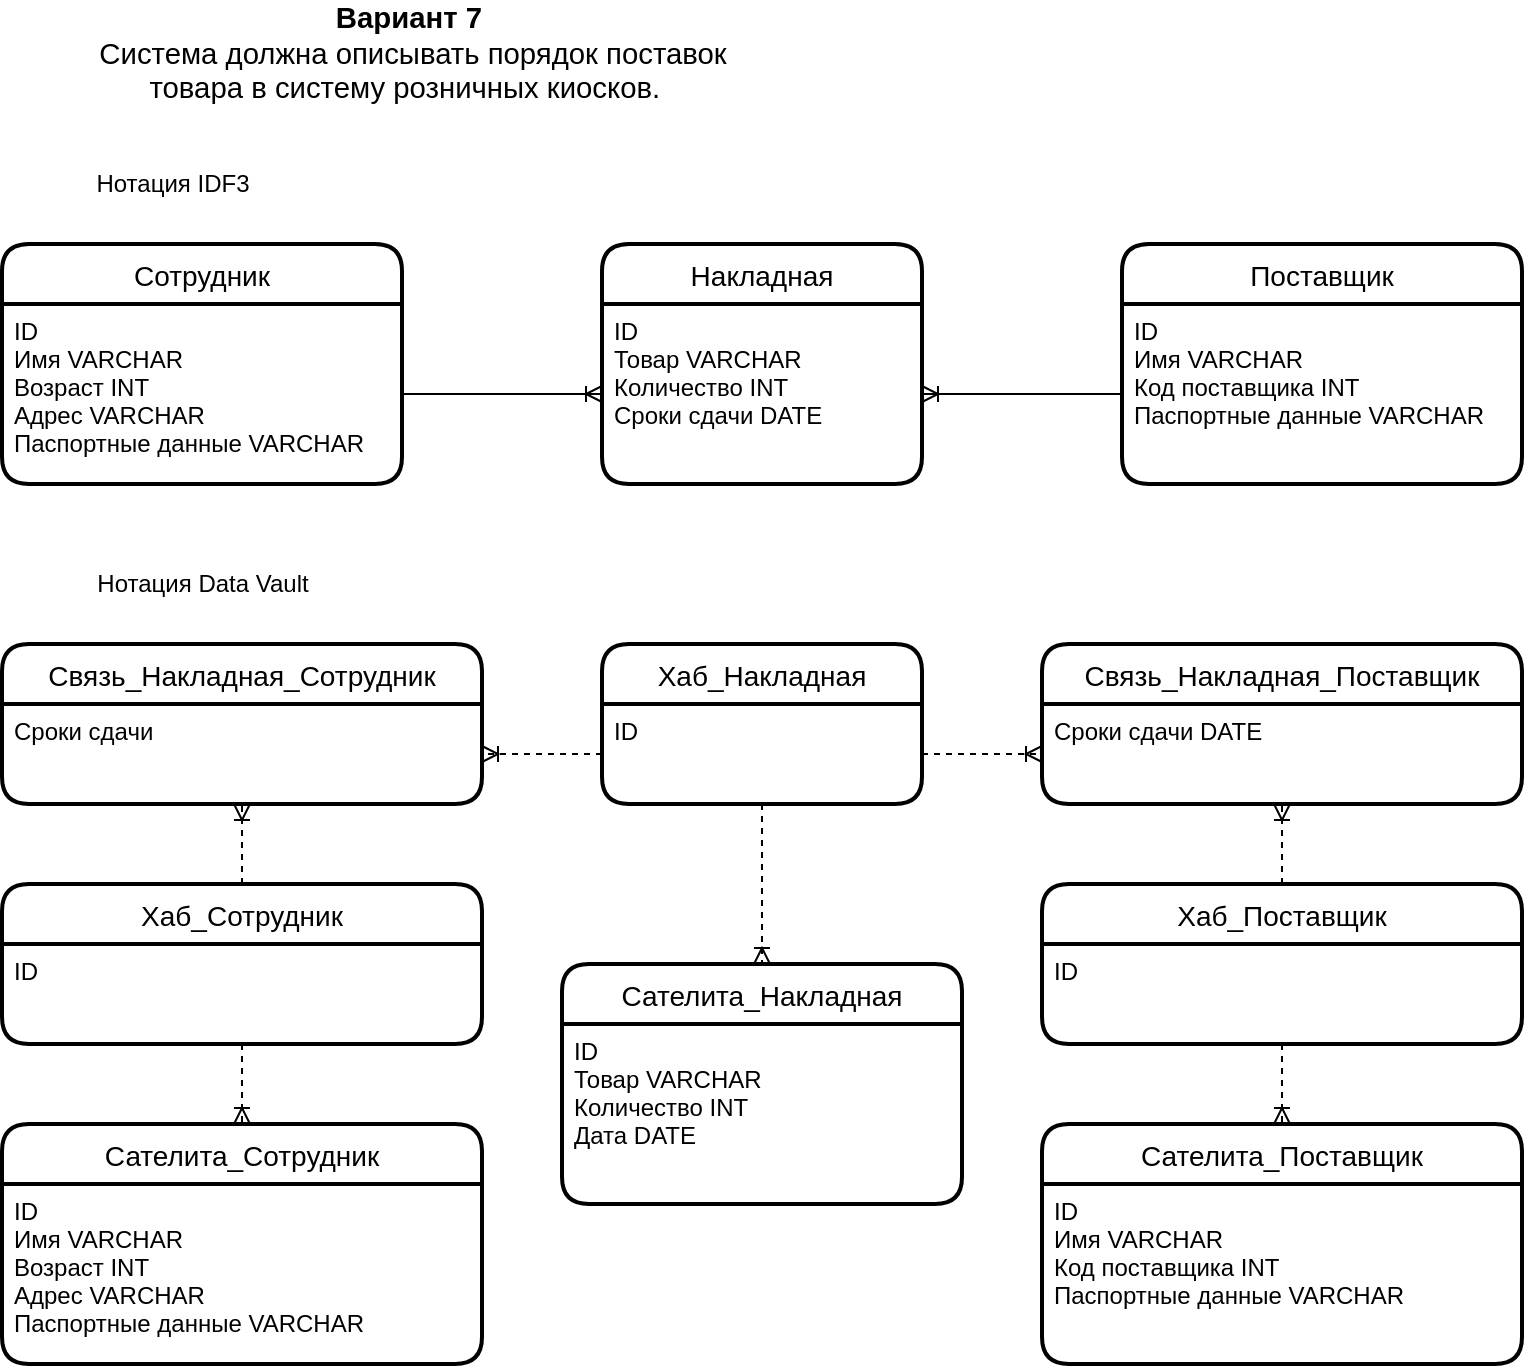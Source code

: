 <mxfile version="13.7.9" type="device"><diagram id="yDBRZiaTPx-2oKyrs-rQ" name="Страница 1"><mxGraphModel dx="766" dy="844" grid="0" gridSize="10" guides="1" tooltips="1" connect="1" arrows="1" fold="1" page="1" pageScale="1" pageWidth="827" pageHeight="1169" math="0" shadow="0"><root><mxCell id="0"/><mxCell id="1" parent="0"/><mxCell id="eij8mgXqUikKY7fD8WlG-15" value="&lt;p class=&quot;paragraph&quot; style=&quot;margin: 0cm ; vertical-align: baseline&quot;&gt;&lt;span class=&quot;normaltextrun&quot;&gt;&lt;b&gt;&lt;span style=&quot;font-size: 11.0pt ; font-family: &amp;#34;arial&amp;#34; , sans-serif&quot;&gt;Вариант 7&lt;/span&gt;&lt;/b&gt;&lt;/span&gt;&lt;span class=&quot;normaltextrun&quot;&gt;&lt;span style=&quot;font-size: 11.0pt ; font-family: &amp;#34;arial&amp;#34; , sans-serif&quot;&gt;&amp;nbsp;&lt;/span&gt;&lt;/span&gt;&lt;/p&gt;&lt;p class=&quot;paragraph&quot; style=&quot;margin: 0cm ; vertical-align: baseline&quot;&gt;&lt;span class=&quot;normaltextrun&quot;&gt;&lt;span style=&quot;font-size: 11.0pt ; font-family: &amp;#34;arial&amp;#34; , sans-serif&quot;&gt;Система должна описывать порядок поставок&lt;br&gt;товара в систему розничных киосков.&amp;nbsp;&lt;/span&gt;&lt;/span&gt;&lt;span class=&quot;eop&quot;&gt;&lt;span style=&quot;font-size: 11.0pt ; font-family: &amp;#34;arial&amp;#34; , sans-serif&quot;&gt;&amp;nbsp;&lt;/span&gt;&lt;/span&gt;&lt;span style=&quot;font-size: 9.0pt ; font-family: &amp;#34;segoe ui&amp;#34; , sans-serif&quot;&gt;&lt;/span&gt;&lt;/p&gt;" style="text;html=1;align=center;verticalAlign=middle;resizable=0;points=[];autosize=1;" parent="1" vertex="1"><mxGeometry x="80" y="40" width="330" height="50" as="geometry"/></mxCell><mxCell id="eij8mgXqUikKY7fD8WlG-13" value="Поставщик" style="swimlane;childLayout=stackLayout;horizontal=1;startSize=30;horizontalStack=0;rounded=1;fontSize=14;fontStyle=0;strokeWidth=2;resizeParent=0;resizeLast=1;shadow=0;dashed=0;align=center;" parent="1" vertex="1"><mxGeometry x="600" y="160" width="200" height="120" as="geometry"/></mxCell><mxCell id="eij8mgXqUikKY7fD8WlG-14" value="ID&#10;Имя VARCHAR&#10;Код поставщика INT&#10;Паспортные данные VARCHAR&#10;" style="align=left;strokeColor=none;fillColor=none;spacingLeft=4;fontSize=12;verticalAlign=top;resizable=0;rotatable=0;part=1;" parent="eij8mgXqUikKY7fD8WlG-13" vertex="1"><mxGeometry y="30" width="200" height="90" as="geometry"/></mxCell><mxCell id="eij8mgXqUikKY7fD8WlG-16" value="" style="fontSize=12;html=1;endArrow=ERoneToMany;" parent="1" source="eij8mgXqUikKY7fD8WlG-10" target="eij8mgXqUikKY7fD8WlG-12" edge="1"><mxGeometry width="100" height="100" relative="1" as="geometry"><mxPoint x="360" y="390" as="sourcePoint"/><mxPoint x="460" y="290" as="targetPoint"/></mxGeometry></mxCell><mxCell id="eij8mgXqUikKY7fD8WlG-18" value="Нотация IDF3" style="text;html=1;align=center;verticalAlign=middle;resizable=0;points=[];autosize=1;" parent="1" vertex="1"><mxGeometry x="80" y="120" width="90" height="20" as="geometry"/></mxCell><mxCell id="eij8mgXqUikKY7fD8WlG-19" value="Нотация Data Vault" style="text;html=1;align=center;verticalAlign=middle;resizable=0;points=[];autosize=1;" parent="1" vertex="1"><mxGeometry x="80" y="320" width="120" height="20" as="geometry"/></mxCell><mxCell id="eij8mgXqUikKY7fD8WlG-30" value="Связь_Накладная_Поставщик" style="swimlane;childLayout=stackLayout;horizontal=1;startSize=30;horizontalStack=0;rounded=1;fontSize=14;fontStyle=0;strokeWidth=2;resizeParent=0;resizeLast=1;shadow=0;dashed=0;align=center;" parent="1" vertex="1"><mxGeometry x="560" y="360" width="240" height="80" as="geometry"/></mxCell><mxCell id="eij8mgXqUikKY7fD8WlG-31" value="Сроки сдачи DATE" style="align=left;strokeColor=none;fillColor=none;spacingLeft=4;fontSize=12;verticalAlign=top;resizable=0;rotatable=0;part=1;" parent="eij8mgXqUikKY7fD8WlG-30" vertex="1"><mxGeometry y="30" width="240" height="50" as="geometry"/></mxCell><mxCell id="eij8mgXqUikKY7fD8WlG-9" value="Сотрудник" style="swimlane;childLayout=stackLayout;horizontal=1;startSize=30;horizontalStack=0;rounded=1;fontSize=14;fontStyle=0;strokeWidth=2;resizeParent=0;resizeLast=1;shadow=0;dashed=0;align=center;" parent="1" vertex="1"><mxGeometry x="40" y="160" width="200" height="120" as="geometry"/></mxCell><mxCell id="eij8mgXqUikKY7fD8WlG-10" value="ID&#10;Имя VARCHAR&#10;Возраст INT&#10;Адрес VARCHAR&#10;Паспортные данные VARCHAR" style="align=left;strokeColor=none;fillColor=none;spacingLeft=4;fontSize=12;verticalAlign=top;resizable=0;rotatable=0;part=1;" parent="eij8mgXqUikKY7fD8WlG-9" vertex="1"><mxGeometry y="30" width="200" height="90" as="geometry"/></mxCell><mxCell id="eij8mgXqUikKY7fD8WlG-11" value="Накладная" style="swimlane;childLayout=stackLayout;horizontal=1;startSize=30;horizontalStack=0;rounded=1;fontSize=14;fontStyle=0;strokeWidth=2;resizeParent=0;resizeLast=1;shadow=0;dashed=0;align=center;" parent="1" vertex="1"><mxGeometry x="340" y="160" width="160" height="120" as="geometry"/></mxCell><mxCell id="eij8mgXqUikKY7fD8WlG-12" value="ID&#10;Товар VARCHAR&#10;Количество INT&#10;Сроки сдачи DATE" style="align=left;strokeColor=none;fillColor=none;spacingLeft=4;fontSize=12;verticalAlign=top;resizable=0;rotatable=0;part=1;" parent="eij8mgXqUikKY7fD8WlG-11" vertex="1"><mxGeometry y="30" width="160" height="90" as="geometry"/></mxCell><mxCell id="eij8mgXqUikKY7fD8WlG-34" value="Связь_Накладная_Сотрудник" style="swimlane;childLayout=stackLayout;horizontal=1;startSize=30;horizontalStack=0;rounded=1;fontSize=14;fontStyle=0;strokeWidth=2;resizeParent=0;resizeLast=1;shadow=0;dashed=0;align=center;" parent="1" vertex="1"><mxGeometry x="40" y="360" width="240" height="80" as="geometry"/></mxCell><mxCell id="eij8mgXqUikKY7fD8WlG-35" value="Сроки сдачи" style="align=left;strokeColor=none;fillColor=none;spacingLeft=4;fontSize=12;verticalAlign=top;resizable=0;rotatable=0;part=1;" parent="eij8mgXqUikKY7fD8WlG-34" vertex="1"><mxGeometry y="30" width="240" height="50" as="geometry"/></mxCell><mxCell id="eij8mgXqUikKY7fD8WlG-32" value="Хаб_Накладная" style="swimlane;childLayout=stackLayout;horizontal=1;startSize=30;horizontalStack=0;rounded=1;fontSize=14;fontStyle=0;strokeWidth=2;resizeParent=0;resizeLast=1;shadow=0;dashed=0;align=center;" parent="1" vertex="1"><mxGeometry x="340" y="360" width="160" height="80" as="geometry"/></mxCell><mxCell id="eij8mgXqUikKY7fD8WlG-33" value="ID&#10;" style="align=left;strokeColor=none;fillColor=none;spacingLeft=4;fontSize=12;verticalAlign=top;resizable=0;rotatable=0;part=1;" parent="eij8mgXqUikKY7fD8WlG-32" vertex="1"><mxGeometry y="30" width="160" height="50" as="geometry"/></mxCell><mxCell id="eij8mgXqUikKY7fD8WlG-44" value="" style="fontSize=12;html=1;endArrow=ERoneToMany;dashed=1;entryX=0.5;entryY=0;entryDx=0;entryDy=0;" parent="1" source="eij8mgXqUikKY7fD8WlG-39" target="eij8mgXqUikKY7fD8WlG-20" edge="1"><mxGeometry width="100" height="100" relative="1" as="geometry"><mxPoint x="364" y="930" as="sourcePoint"/><mxPoint x="464" y="830" as="targetPoint"/></mxGeometry></mxCell><mxCell id="eij8mgXqUikKY7fD8WlG-36" value="Сателита_Накладная" style="swimlane;childLayout=stackLayout;horizontal=1;startSize=30;horizontalStack=0;rounded=1;fontSize=14;fontStyle=0;strokeWidth=2;resizeParent=0;resizeLast=1;shadow=0;dashed=0;align=center;" parent="1" vertex="1"><mxGeometry x="320" y="520" width="200" height="120" as="geometry"/></mxCell><mxCell id="eij8mgXqUikKY7fD8WlG-37" value="ID&#10;Товар VARCHAR&#10;Количество INT&#10;Дата DATE" style="align=left;strokeColor=none;fillColor=none;spacingLeft=4;fontSize=12;verticalAlign=top;resizable=0;rotatable=0;part=1;" parent="eij8mgXqUikKY7fD8WlG-36" vertex="1"><mxGeometry y="30" width="200" height="90" as="geometry"/></mxCell><mxCell id="eij8mgXqUikKY7fD8WlG-45" value="" style="fontSize=12;html=1;endArrow=ERoneToMany;" parent="1" source="eij8mgXqUikKY7fD8WlG-14" target="eij8mgXqUikKY7fD8WlG-12" edge="1"><mxGeometry width="100" height="100" relative="1" as="geometry"><mxPoint x="210" y="245" as="sourcePoint"/><mxPoint x="350" y="245" as="targetPoint"/></mxGeometry></mxCell><mxCell id="eij8mgXqUikKY7fD8WlG-46" value="" style="fontSize=12;html=1;endArrow=ERoneToMany;dashed=1;entryX=0.5;entryY=1;entryDx=0;entryDy=0;exitX=0.5;exitY=0;exitDx=0;exitDy=0;" parent="1" source="eij8mgXqUikKY7fD8WlG-42" target="eij8mgXqUikKY7fD8WlG-35" edge="1"><mxGeometry width="100" height="100" relative="1" as="geometry"><mxPoint x="374" y="940" as="sourcePoint"/><mxPoint x="474" y="840" as="targetPoint"/></mxGeometry></mxCell><mxCell id="eij8mgXqUikKY7fD8WlG-50" value="" style="fontSize=12;html=1;endArrow=ERoneToMany;dashed=1;" parent="1" source="eij8mgXqUikKY7fD8WlG-33" target="eij8mgXqUikKY7fD8WlG-31" edge="1"><mxGeometry width="100" height="100" relative="1" as="geometry"><mxPoint x="384" y="950" as="sourcePoint"/><mxPoint x="484" y="850" as="targetPoint"/></mxGeometry></mxCell><mxCell id="eij8mgXqUikKY7fD8WlG-51" value="" style="fontSize=12;html=1;endArrow=ERoneToMany;dashed=1;entryX=0.5;entryY=1;entryDx=0;entryDy=0;exitX=0.5;exitY=0;exitDx=0;exitDy=0;" parent="1" source="eij8mgXqUikKY7fD8WlG-38" target="eij8mgXqUikKY7fD8WlG-31" edge="1"><mxGeometry width="100" height="100" relative="1" as="geometry"><mxPoint x="394" y="960" as="sourcePoint"/><mxPoint x="494" y="860" as="targetPoint"/></mxGeometry></mxCell><mxCell id="eij8mgXqUikKY7fD8WlG-52" value="" style="fontSize=12;html=1;endArrow=ERoneToMany;dashed=1;exitX=0.5;exitY=1;exitDx=0;exitDy=0;entryX=0.5;entryY=0;entryDx=0;entryDy=0;" parent="1" source="eij8mgXqUikKY7fD8WlG-43" target="eij8mgXqUikKY7fD8WlG-24" edge="1"><mxGeometry width="100" height="100" relative="1" as="geometry"><mxPoint x="404" y="970" as="sourcePoint"/><mxPoint x="504" y="870" as="targetPoint"/></mxGeometry></mxCell><mxCell id="eij8mgXqUikKY7fD8WlG-53" value="" style="fontSize=12;html=1;endArrow=ERoneToMany;dashed=1;" parent="1" source="eij8mgXqUikKY7fD8WlG-33" target="eij8mgXqUikKY7fD8WlG-35" edge="1"><mxGeometry width="100" height="100" relative="1" as="geometry"><mxPoint x="394" y="960" as="sourcePoint"/><mxPoint x="494" y="860" as="targetPoint"/></mxGeometry></mxCell><mxCell id="eij8mgXqUikKY7fD8WlG-54" value="" style="fontSize=12;html=1;endArrow=ERoneToMany;dashed=1;entryX=0.5;entryY=0;entryDx=0;entryDy=0;exitX=0.5;exitY=1;exitDx=0;exitDy=0;" parent="1" source="eij8mgXqUikKY7fD8WlG-33" target="eij8mgXqUikKY7fD8WlG-36" edge="1"><mxGeometry width="100" height="100" relative="1" as="geometry"><mxPoint x="404" y="970" as="sourcePoint"/><mxPoint x="504" y="870" as="targetPoint"/></mxGeometry></mxCell><mxCell id="eij8mgXqUikKY7fD8WlG-42" value="Хаб_Сотрудник" style="swimlane;childLayout=stackLayout;horizontal=1;startSize=30;horizontalStack=0;rounded=1;fontSize=14;fontStyle=0;strokeWidth=2;resizeParent=0;resizeLast=1;shadow=0;dashed=0;align=center;" parent="1" vertex="1"><mxGeometry x="40" y="480" width="240" height="80" as="geometry"/></mxCell><mxCell id="eij8mgXqUikKY7fD8WlG-43" value="ID&#10;" style="align=left;strokeColor=none;fillColor=none;spacingLeft=4;fontSize=12;verticalAlign=top;resizable=0;rotatable=0;part=1;" parent="eij8mgXqUikKY7fD8WlG-42" vertex="1"><mxGeometry y="30" width="240" height="50" as="geometry"/></mxCell><mxCell id="eij8mgXqUikKY7fD8WlG-24" value="Сателита_Сотрудник" style="swimlane;childLayout=stackLayout;horizontal=1;startSize=30;horizontalStack=0;rounded=1;fontSize=14;fontStyle=0;strokeWidth=2;resizeParent=0;resizeLast=1;shadow=0;dashed=0;align=center;" parent="1" vertex="1"><mxGeometry x="40" y="600" width="240" height="120" as="geometry"/></mxCell><mxCell id="eij8mgXqUikKY7fD8WlG-25" value="ID&#10;Имя VARCHAR&#10;Возраст INT&#10;Адрес VARCHAR&#10;Паспортные данные VARCHAR" style="align=left;strokeColor=none;fillColor=none;spacingLeft=4;fontSize=12;verticalAlign=top;resizable=0;rotatable=0;part=1;" parent="eij8mgXqUikKY7fD8WlG-24" vertex="1"><mxGeometry y="30" width="240" height="90" as="geometry"/></mxCell><mxCell id="eij8mgXqUikKY7fD8WlG-38" value="Хаб_Поставщик" style="swimlane;childLayout=stackLayout;horizontal=1;startSize=30;horizontalStack=0;rounded=1;fontSize=14;fontStyle=0;strokeWidth=2;resizeParent=0;resizeLast=1;shadow=0;dashed=0;align=center;" parent="1" vertex="1"><mxGeometry x="560" y="480" width="240" height="80" as="geometry"/></mxCell><mxCell id="eij8mgXqUikKY7fD8WlG-39" value="ID&#10;" style="align=left;strokeColor=none;fillColor=none;spacingLeft=4;fontSize=12;verticalAlign=top;resizable=0;rotatable=0;part=1;" parent="eij8mgXqUikKY7fD8WlG-38" vertex="1"><mxGeometry y="30" width="240" height="50" as="geometry"/></mxCell><mxCell id="eij8mgXqUikKY7fD8WlG-20" value="Сателита_Поставщик" style="swimlane;childLayout=stackLayout;horizontal=1;startSize=30;horizontalStack=0;rounded=1;fontSize=14;fontStyle=0;strokeWidth=2;resizeParent=0;resizeLast=1;shadow=0;dashed=0;align=center;" parent="1" vertex="1"><mxGeometry x="560" y="600" width="240" height="120" as="geometry"/></mxCell><mxCell id="eij8mgXqUikKY7fD8WlG-21" value="ID&#10;Имя VARCHAR&#10;Код поставщика INT&#10;Паспортные данные VARCHAR&#10;" style="align=left;strokeColor=none;fillColor=none;spacingLeft=4;fontSize=12;verticalAlign=top;resizable=0;rotatable=0;part=1;" parent="eij8mgXqUikKY7fD8WlG-20" vertex="1"><mxGeometry y="30" width="240" height="90" as="geometry"/></mxCell></root></mxGraphModel></diagram></mxfile>